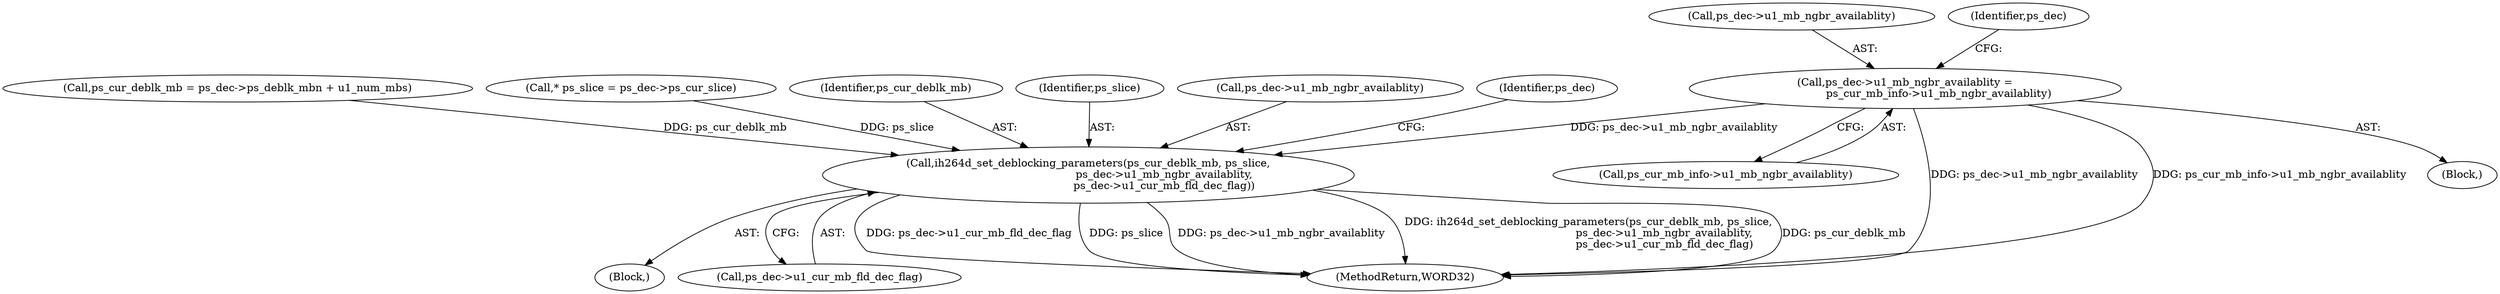 digraph "0_Android_4a524d3a8ae9aa20c36430008e6bd429443f8f1d_1@pointer" {
"1000545" [label="(Call,ps_dec->u1_mb_ngbr_availablity =\n                    ps_cur_mb_info->u1_mb_ngbr_availablity)"];
"1001003" [label="(Call,ih264d_set_deblocking_parameters(ps_cur_deblk_mb, ps_slice,\n                                             ps_dec->u1_mb_ngbr_availablity,\n                                             ps_dec->u1_cur_mb_fld_dec_flag))"];
"1000549" [label="(Call,ps_cur_mb_info->u1_mb_ngbr_availablity)"];
"1000961" [label="(Call,ps_cur_deblk_mb = ps_dec->ps_deblk_mbn + u1_num_mbs)"];
"1000164" [label="(Call,* ps_slice = ps_dec->ps_cur_slice)"];
"1001278" [label="(MethodReturn,WORD32)"];
"1000545" [label="(Call,ps_dec->u1_mb_ngbr_availablity =\n                    ps_cur_mb_info->u1_mb_ngbr_availablity)"];
"1000486" [label="(Block,)"];
"1001002" [label="(Block,)"];
"1001004" [label="(Identifier,ps_cur_deblk_mb)"];
"1001005" [label="(Identifier,ps_slice)"];
"1001006" [label="(Call,ps_dec->u1_mb_ngbr_availablity)"];
"1001003" [label="(Call,ih264d_set_deblocking_parameters(ps_cur_deblk_mb, ps_slice,\n                                             ps_dec->u1_mb_ngbr_availablity,\n                                             ps_dec->u1_cur_mb_fld_dec_flag))"];
"1001009" [label="(Call,ps_dec->u1_cur_mb_fld_dec_flag)"];
"1000546" [label="(Call,ps_dec->u1_mb_ngbr_availablity)"];
"1000554" [label="(Identifier,ps_dec)"];
"1001014" [label="(Identifier,ps_dec)"];
"1000545" -> "1000486"  [label="AST: "];
"1000545" -> "1000549"  [label="CFG: "];
"1000546" -> "1000545"  [label="AST: "];
"1000549" -> "1000545"  [label="AST: "];
"1000554" -> "1000545"  [label="CFG: "];
"1000545" -> "1001278"  [label="DDG: ps_dec->u1_mb_ngbr_availablity"];
"1000545" -> "1001278"  [label="DDG: ps_cur_mb_info->u1_mb_ngbr_availablity"];
"1000545" -> "1001003"  [label="DDG: ps_dec->u1_mb_ngbr_availablity"];
"1001003" -> "1001002"  [label="AST: "];
"1001003" -> "1001009"  [label="CFG: "];
"1001004" -> "1001003"  [label="AST: "];
"1001005" -> "1001003"  [label="AST: "];
"1001006" -> "1001003"  [label="AST: "];
"1001009" -> "1001003"  [label="AST: "];
"1001014" -> "1001003"  [label="CFG: "];
"1001003" -> "1001278"  [label="DDG: ih264d_set_deblocking_parameters(ps_cur_deblk_mb, ps_slice,\n                                             ps_dec->u1_mb_ngbr_availablity,\n                                             ps_dec->u1_cur_mb_fld_dec_flag)"];
"1001003" -> "1001278"  [label="DDG: ps_cur_deblk_mb"];
"1001003" -> "1001278"  [label="DDG: ps_dec->u1_cur_mb_fld_dec_flag"];
"1001003" -> "1001278"  [label="DDG: ps_slice"];
"1001003" -> "1001278"  [label="DDG: ps_dec->u1_mb_ngbr_availablity"];
"1000961" -> "1001003"  [label="DDG: ps_cur_deblk_mb"];
"1000164" -> "1001003"  [label="DDG: ps_slice"];
}
